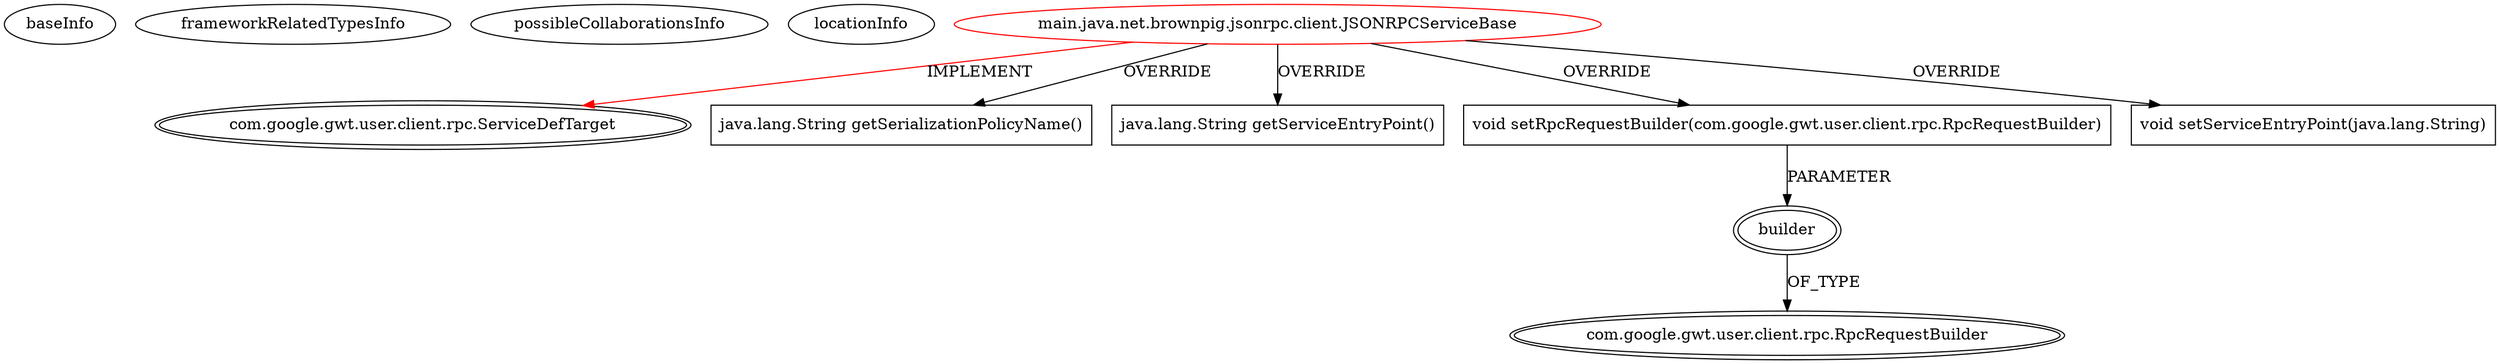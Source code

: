 digraph {
baseInfo[graphId=52,category="extension_graph",isAnonymous=false,possibleRelation=false]
frameworkRelatedTypesInfo[0="com.google.gwt.user.client.rpc.ServiceDefTarget"]
possibleCollaborationsInfo[]
locationInfo[projectName="Byclosure-json-rpc-gwt",filePath="/Byclosure-json-rpc-gwt/json-rpc-gwt-master/src/main/java/net/brownpig/jsonrpc/client/JSONRPCServiceBase.java",contextSignature="JSONRPCServiceBase",graphId="52"]
0[label="main.java.net.brownpig.jsonrpc.client.JSONRPCServiceBase",vertexType="ROOT_CLIENT_CLASS_DECLARATION",isFrameworkType=false,color=red]
1[label="com.google.gwt.user.client.rpc.ServiceDefTarget",vertexType="FRAMEWORK_INTERFACE_TYPE",isFrameworkType=true,peripheries=2]
2[label="java.lang.String getSerializationPolicyName()",vertexType="OVERRIDING_METHOD_DECLARATION",isFrameworkType=false,shape=box]
3[label="java.lang.String getServiceEntryPoint()",vertexType="OVERRIDING_METHOD_DECLARATION",isFrameworkType=false,shape=box]
4[label="void setRpcRequestBuilder(com.google.gwt.user.client.rpc.RpcRequestBuilder)",vertexType="OVERRIDING_METHOD_DECLARATION",isFrameworkType=false,shape=box]
5[label="builder",vertexType="PARAMETER_DECLARATION",isFrameworkType=true,peripheries=2]
6[label="com.google.gwt.user.client.rpc.RpcRequestBuilder",vertexType="FRAMEWORK_CLASS_TYPE",isFrameworkType=true,peripheries=2]
7[label="void setServiceEntryPoint(java.lang.String)",vertexType="OVERRIDING_METHOD_DECLARATION",isFrameworkType=false,shape=box]
0->1[label="IMPLEMENT",color=red]
0->2[label="OVERRIDE"]
0->3[label="OVERRIDE"]
0->4[label="OVERRIDE"]
5->6[label="OF_TYPE"]
4->5[label="PARAMETER"]
0->7[label="OVERRIDE"]
}
